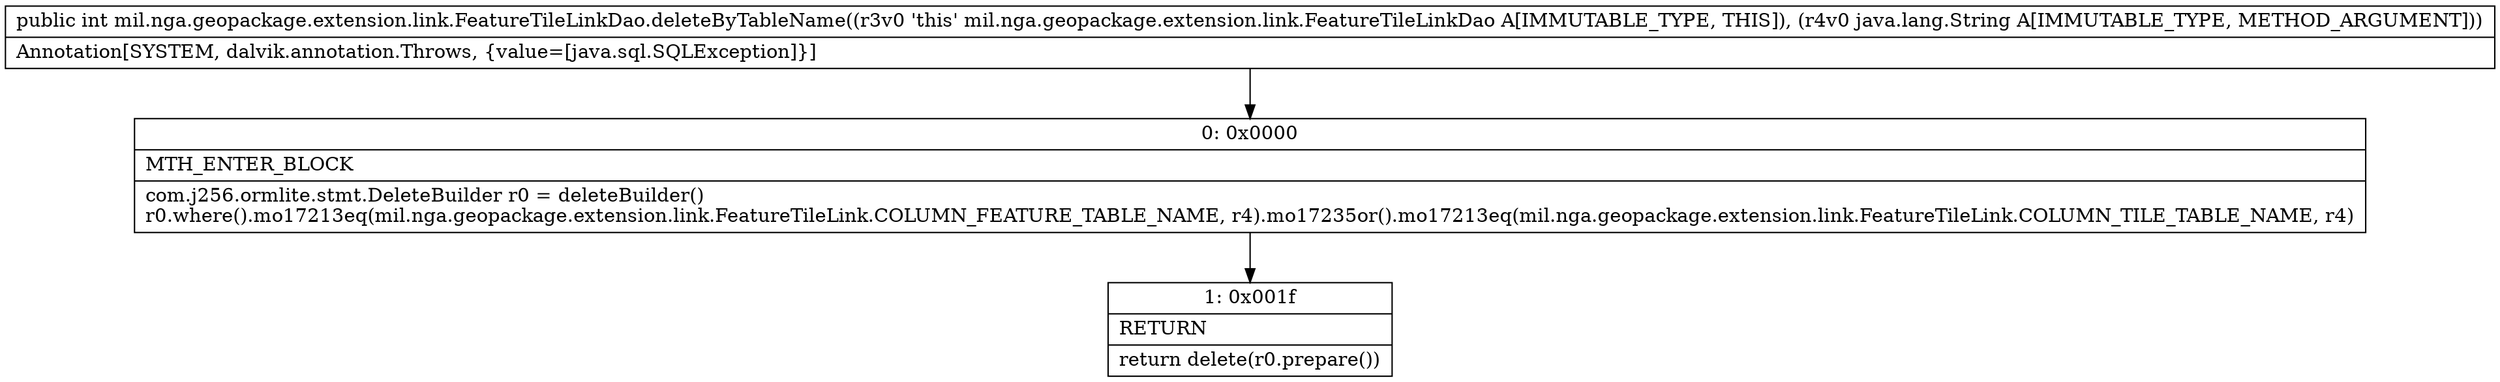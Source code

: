 digraph "CFG formil.nga.geopackage.extension.link.FeatureTileLinkDao.deleteByTableName(Ljava\/lang\/String;)I" {
Node_0 [shape=record,label="{0\:\ 0x0000|MTH_ENTER_BLOCK\l|com.j256.ormlite.stmt.DeleteBuilder r0 = deleteBuilder()\lr0.where().mo17213eq(mil.nga.geopackage.extension.link.FeatureTileLink.COLUMN_FEATURE_TABLE_NAME, r4).mo17235or().mo17213eq(mil.nga.geopackage.extension.link.FeatureTileLink.COLUMN_TILE_TABLE_NAME, r4)\l}"];
Node_1 [shape=record,label="{1\:\ 0x001f|RETURN\l|return delete(r0.prepare())\l}"];
MethodNode[shape=record,label="{public int mil.nga.geopackage.extension.link.FeatureTileLinkDao.deleteByTableName((r3v0 'this' mil.nga.geopackage.extension.link.FeatureTileLinkDao A[IMMUTABLE_TYPE, THIS]), (r4v0 java.lang.String A[IMMUTABLE_TYPE, METHOD_ARGUMENT]))  | Annotation[SYSTEM, dalvik.annotation.Throws, \{value=[java.sql.SQLException]\}]\l}"];
MethodNode -> Node_0;
Node_0 -> Node_1;
}

